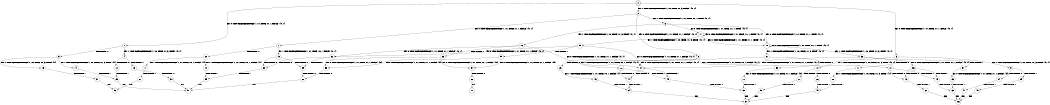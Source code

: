 digraph BCG {
size = "7, 10.5";
center = TRUE;
node [shape = circle];
0 [peripheries = 2];
0 -> 1 [label = "EX !0 !ATOMIC_EXCH_BRANCH (1, +1, TRUE, +1, 1, FALSE) !{0, 1}"];
0 -> 2 [label = "EX !1 !ATOMIC_EXCH_BRANCH (1, +0, TRUE, +1, 3, FALSE) !{0, 1}"];
0 -> 3 [label = "EX !0 !ATOMIC_EXCH_BRANCH (1, +1, TRUE, +1, 1, FALSE) !{0, 1}"];
1 -> 4 [label = "EX !1 !ATOMIC_EXCH_BRANCH (1, +0, TRUE, +1, 3, TRUE) !{0, 1}"];
1 -> 5 [label = "TERMINATE !0"];
2 -> 6 [label = "EX !1 !ATOMIC_EXCH_BRANCH (1, +1, TRUE, +0, 1, TRUE) !{0, 1}"];
2 -> 7 [label = "EX !0 !ATOMIC_EXCH_BRANCH (1, +1, TRUE, +1, 1, FALSE) !{0, 1}"];
2 -> 8 [label = "EX !0 !ATOMIC_EXCH_BRANCH (1, +1, TRUE, +1, 1, FALSE) !{0, 1}"];
3 -> 9 [label = "EX !1 !ATOMIC_EXCH_BRANCH (1, +0, TRUE, +1, 3, TRUE) !{0, 1}"];
3 -> 10 [label = "EX !1 !ATOMIC_EXCH_BRANCH (1, +0, TRUE, +1, 3, TRUE) !{0, 1}"];
3 -> 11 [label = "TERMINATE !0"];
4 -> 12 [label = "TERMINATE !0"];
4 -> 13 [label = "TERMINATE !1"];
5 -> 14 [label = "EX !1 !ATOMIC_EXCH_BRANCH (1, +0, TRUE, +1, 3, TRUE) !{1}"];
5 -> 15 [label = "EX !1 !ATOMIC_EXCH_BRANCH (1, +0, TRUE, +1, 3, TRUE) !{1}"];
6 -> 16 [label = "EX !1 !ATOMIC_EXCH_BRANCH (1, +0, TRUE, +1, 3, TRUE) !{0, 1}"];
6 -> 17 [label = "EX !0 !ATOMIC_EXCH_BRANCH (1, +1, TRUE, +1, 1, TRUE) !{0, 1}"];
6 -> 18 [label = "EX !0 !ATOMIC_EXCH_BRANCH (1, +1, TRUE, +1, 1, TRUE) !{0, 1}"];
7 -> 19 [label = "EX !1 !ATOMIC_EXCH_BRANCH (1, +1, TRUE, +0, 1, FALSE) !{0, 1}"];
7 -> 20 [label = "TERMINATE !0"];
8 -> 21 [label = "EX !1 !ATOMIC_EXCH_BRANCH (1, +1, TRUE, +0, 1, FALSE) !{0, 1}"];
8 -> 22 [label = "EX !1 !ATOMIC_EXCH_BRANCH (1, +1, TRUE, +0, 1, FALSE) !{0, 1}"];
8 -> 23 [label = "TERMINATE !0"];
9 -> 24 [label = "TERMINATE !0"];
9 -> 25 [label = "TERMINATE !1"];
10 -> 26 [label = "TERMINATE !0"];
10 -> 27 [label = "TERMINATE !1"];
11 -> 28 [label = "EX !1 !ATOMIC_EXCH_BRANCH (1, +0, TRUE, +1, 3, TRUE) !{1}"];
12 -> 29 [label = "TERMINATE !1"];
13 -> 30 [label = "TERMINATE !0"];
14 -> 29 [label = "TERMINATE !1"];
15 -> 31 [label = "TERMINATE !1"];
16 -> 32 [label = "EX !0 !ATOMIC_EXCH_BRANCH (1, +1, TRUE, +1, 1, FALSE) !{0, 1}"];
16 -> 33 [label = "TERMINATE !1"];
16 -> 34 [label = "EX !0 !ATOMIC_EXCH_BRANCH (1, +1, TRUE, +1, 1, FALSE) !{0, 1}"];
17 -> 17 [label = "EX !0 !ATOMIC_EXCH_BRANCH (1, +1, TRUE, +1, 1, TRUE) !{0, 1}"];
17 -> 35 [label = "EX !1 !ATOMIC_EXCH_BRANCH (1, +0, TRUE, +1, 3, TRUE) !{0, 1}"];
17 -> 18 [label = "EX !0 !ATOMIC_EXCH_BRANCH (1, +1, TRUE, +1, 1, TRUE) !{0, 1}"];
18 -> 36 [label = "EX !1 !ATOMIC_EXCH_BRANCH (1, +0, TRUE, +1, 3, TRUE) !{0, 1}"];
18 -> 18 [label = "EX !0 !ATOMIC_EXCH_BRANCH (1, +1, TRUE, +1, 1, TRUE) !{0, 1}"];
18 -> 37 [label = "EX !1 !ATOMIC_EXCH_BRANCH (1, +0, TRUE, +1, 3, TRUE) !{0, 1}"];
19 -> 38 [label = "TERMINATE !0"];
19 -> 39 [label = "TERMINATE !1"];
20 -> 40 [label = "EX !1 !ATOMIC_EXCH_BRANCH (1, +1, TRUE, +0, 1, FALSE) !{1}"];
20 -> 41 [label = "EX !1 !ATOMIC_EXCH_BRANCH (1, +1, TRUE, +0, 1, FALSE) !{1}"];
21 -> 42 [label = "TERMINATE !0"];
21 -> 43 [label = "TERMINATE !1"];
22 -> 44 [label = "TERMINATE !0"];
22 -> 45 [label = "TERMINATE !1"];
23 -> 46 [label = "EX !1 !ATOMIC_EXCH_BRANCH (1, +1, TRUE, +0, 1, FALSE) !{1}"];
24 -> 47 [label = "TERMINATE !1"];
25 -> 48 [label = "TERMINATE !0"];
26 -> 49 [label = "TERMINATE !1"];
27 -> 50 [label = "TERMINATE !0"];
28 -> 49 [label = "TERMINATE !1"];
29 -> 51 [label = "exit"];
30 -> 51 [label = "exit"];
31 -> 52 [label = "exit"];
32 -> 38 [label = "TERMINATE !0"];
32 -> 39 [label = "TERMINATE !1"];
33 -> 53 [label = "EX !0 !ATOMIC_EXCH_BRANCH (1, +1, TRUE, +1, 1, FALSE) !{0}"];
33 -> 54 [label = "EX !0 !ATOMIC_EXCH_BRANCH (1, +1, TRUE, +1, 1, FALSE) !{0}"];
34 -> 44 [label = "TERMINATE !0"];
34 -> 45 [label = "TERMINATE !1"];
35 -> 32 [label = "EX !0 !ATOMIC_EXCH_BRANCH (1, +1, TRUE, +1, 1, FALSE) !{0, 1}"];
35 -> 55 [label = "TERMINATE !1"];
35 -> 34 [label = "EX !0 !ATOMIC_EXCH_BRANCH (1, +1, TRUE, +1, 1, FALSE) !{0, 1}"];
36 -> 56 [label = "EX !0 !ATOMIC_EXCH_BRANCH (1, +1, TRUE, +1, 1, FALSE) !{0, 1}"];
36 -> 57 [label = "TERMINATE !1"];
36 -> 34 [label = "EX !0 !ATOMIC_EXCH_BRANCH (1, +1, TRUE, +1, 1, FALSE) !{0, 1}"];
37 -> 34 [label = "EX !0 !ATOMIC_EXCH_BRANCH (1, +1, TRUE, +1, 1, FALSE) !{0, 1}"];
37 -> 58 [label = "TERMINATE !1"];
38 -> 59 [label = "TERMINATE !1"];
39 -> 60 [label = "TERMINATE !0"];
40 -> 59 [label = "TERMINATE !1"];
41 -> 61 [label = "TERMINATE !1"];
42 -> 62 [label = "TERMINATE !1"];
43 -> 63 [label = "TERMINATE !0"];
44 -> 64 [label = "TERMINATE !1"];
45 -> 65 [label = "TERMINATE !0"];
46 -> 64 [label = "TERMINATE !1"];
47 -> 66 [label = "exit"];
48 -> 66 [label = "exit"];
49 -> 67 [label = "exit"];
50 -> 67 [label = "exit"];
53 -> 60 [label = "TERMINATE !0"];
54 -> 68 [label = "TERMINATE !0"];
55 -> 53 [label = "EX !0 !ATOMIC_EXCH_BRANCH (1, +1, TRUE, +1, 1, FALSE) !{0}"];
55 -> 54 [label = "EX !0 !ATOMIC_EXCH_BRANCH (1, +1, TRUE, +1, 1, FALSE) !{0}"];
56 -> 42 [label = "TERMINATE !0"];
56 -> 43 [label = "TERMINATE !1"];
57 -> 69 [label = "EX !0 !ATOMIC_EXCH_BRANCH (1, +1, TRUE, +1, 1, FALSE) !{0}"];
58 -> 70 [label = "EX !0 !ATOMIC_EXCH_BRANCH (1, +1, TRUE, +1, 1, FALSE) !{0}"];
59 -> 51 [label = "exit"];
60 -> 51 [label = "exit"];
61 -> 52 [label = "exit"];
62 -> 66 [label = "exit"];
63 -> 66 [label = "exit"];
64 -> 67 [label = "exit"];
65 -> 67 [label = "exit"];
68 -> 71 [label = "exit"];
69 -> 63 [label = "TERMINATE !0"];
70 -> 65 [label = "TERMINATE !0"];
}
